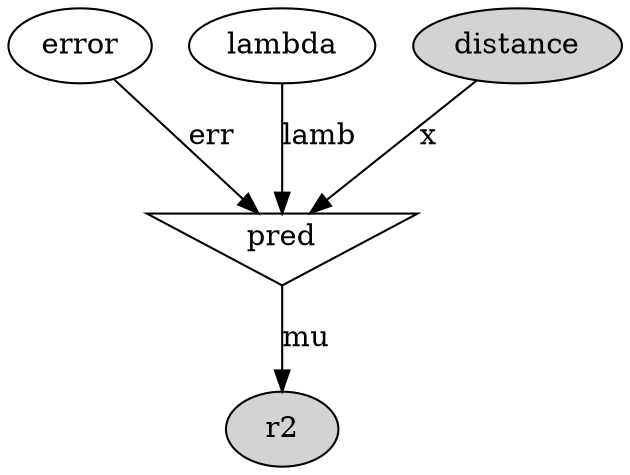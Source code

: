 digraph G {
error;
lambda;
pred [shape=invtriangle];
lambda -> pred  [label=lamb];
error -> pred  [label=err];
distance [style=filled];
distance -> pred  [label=x];
r2 [style=filled];
pred -> r2  [label=mu];
}
